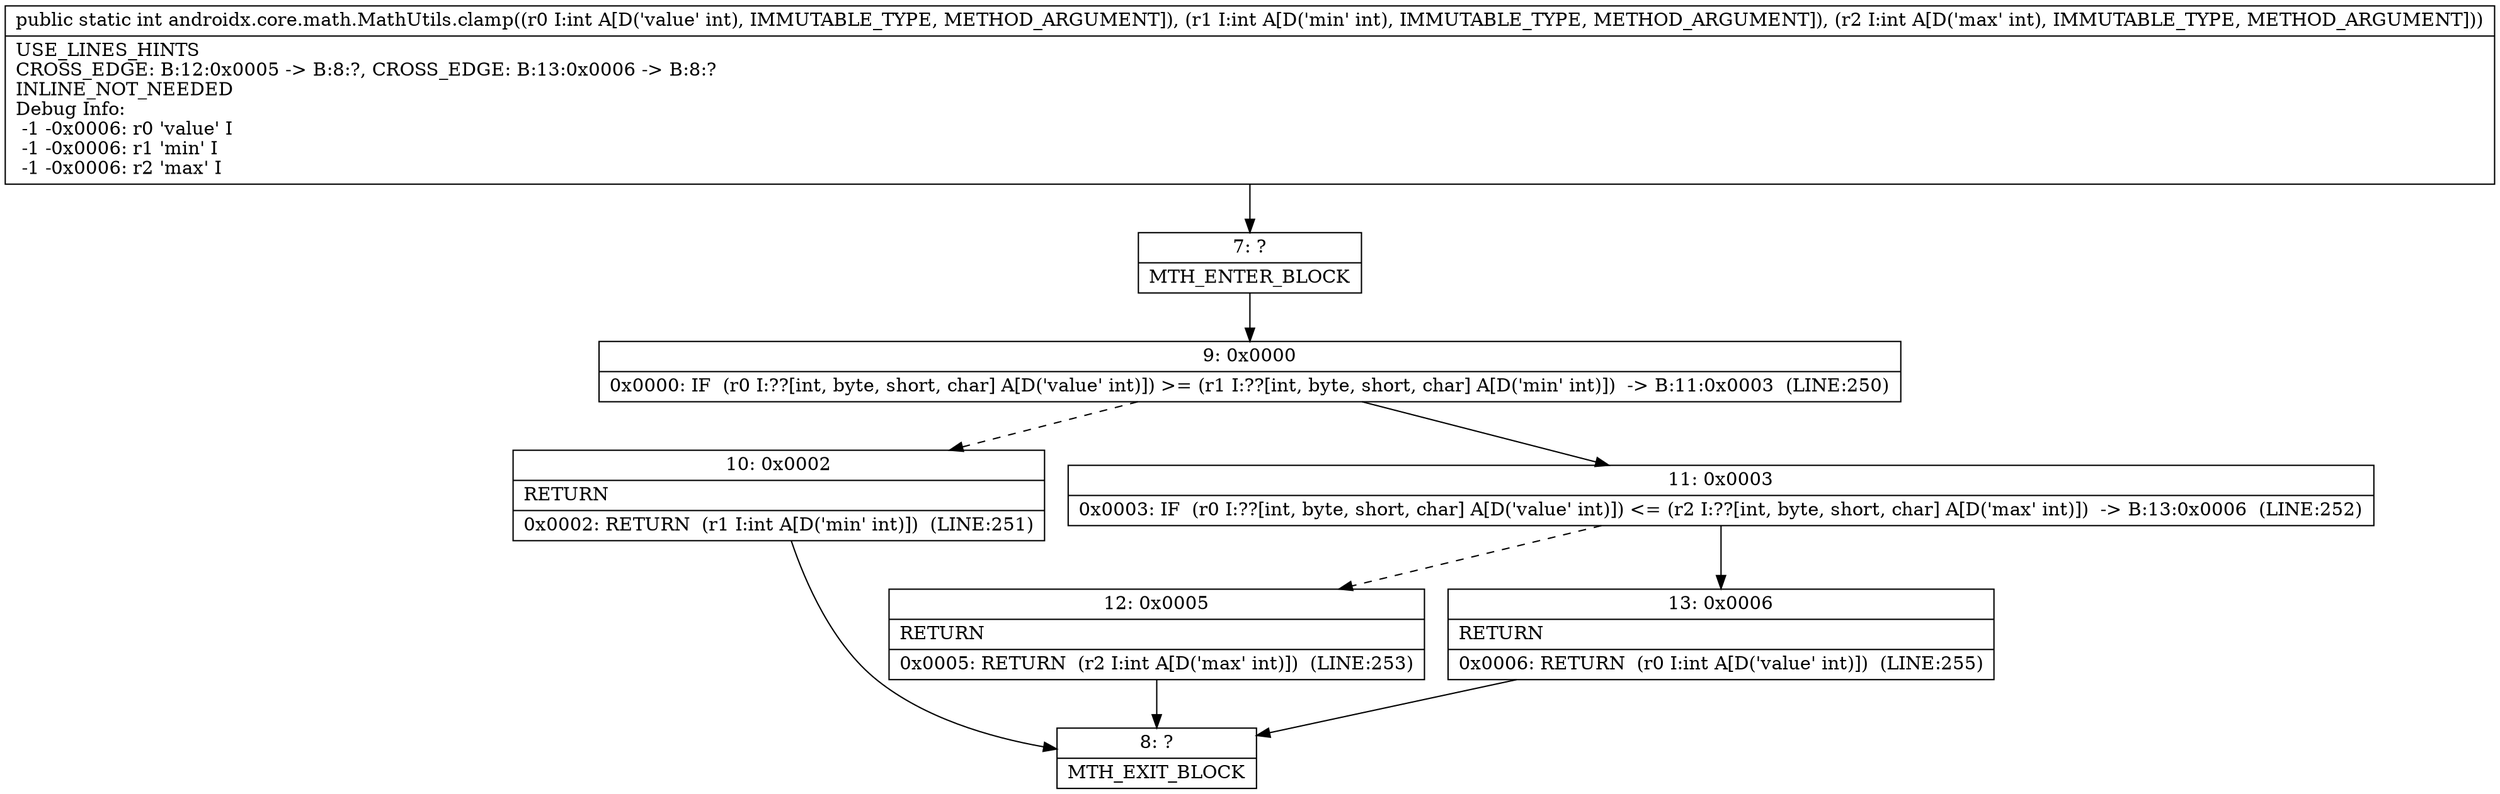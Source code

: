 digraph "CFG forandroidx.core.math.MathUtils.clamp(III)I" {
Node_7 [shape=record,label="{7\:\ ?|MTH_ENTER_BLOCK\l}"];
Node_9 [shape=record,label="{9\:\ 0x0000|0x0000: IF  (r0 I:??[int, byte, short, char] A[D('value' int)]) \>= (r1 I:??[int, byte, short, char] A[D('min' int)])  \-\> B:11:0x0003  (LINE:250)\l}"];
Node_10 [shape=record,label="{10\:\ 0x0002|RETURN\l|0x0002: RETURN  (r1 I:int A[D('min' int)])  (LINE:251)\l}"];
Node_8 [shape=record,label="{8\:\ ?|MTH_EXIT_BLOCK\l}"];
Node_11 [shape=record,label="{11\:\ 0x0003|0x0003: IF  (r0 I:??[int, byte, short, char] A[D('value' int)]) \<= (r2 I:??[int, byte, short, char] A[D('max' int)])  \-\> B:13:0x0006  (LINE:252)\l}"];
Node_12 [shape=record,label="{12\:\ 0x0005|RETURN\l|0x0005: RETURN  (r2 I:int A[D('max' int)])  (LINE:253)\l}"];
Node_13 [shape=record,label="{13\:\ 0x0006|RETURN\l|0x0006: RETURN  (r0 I:int A[D('value' int)])  (LINE:255)\l}"];
MethodNode[shape=record,label="{public static int androidx.core.math.MathUtils.clamp((r0 I:int A[D('value' int), IMMUTABLE_TYPE, METHOD_ARGUMENT]), (r1 I:int A[D('min' int), IMMUTABLE_TYPE, METHOD_ARGUMENT]), (r2 I:int A[D('max' int), IMMUTABLE_TYPE, METHOD_ARGUMENT]))  | USE_LINES_HINTS\lCROSS_EDGE: B:12:0x0005 \-\> B:8:?, CROSS_EDGE: B:13:0x0006 \-\> B:8:?\lINLINE_NOT_NEEDED\lDebug Info:\l  \-1 \-0x0006: r0 'value' I\l  \-1 \-0x0006: r1 'min' I\l  \-1 \-0x0006: r2 'max' I\l}"];
MethodNode -> Node_7;Node_7 -> Node_9;
Node_9 -> Node_10[style=dashed];
Node_9 -> Node_11;
Node_10 -> Node_8;
Node_11 -> Node_12[style=dashed];
Node_11 -> Node_13;
Node_12 -> Node_8;
Node_13 -> Node_8;
}


